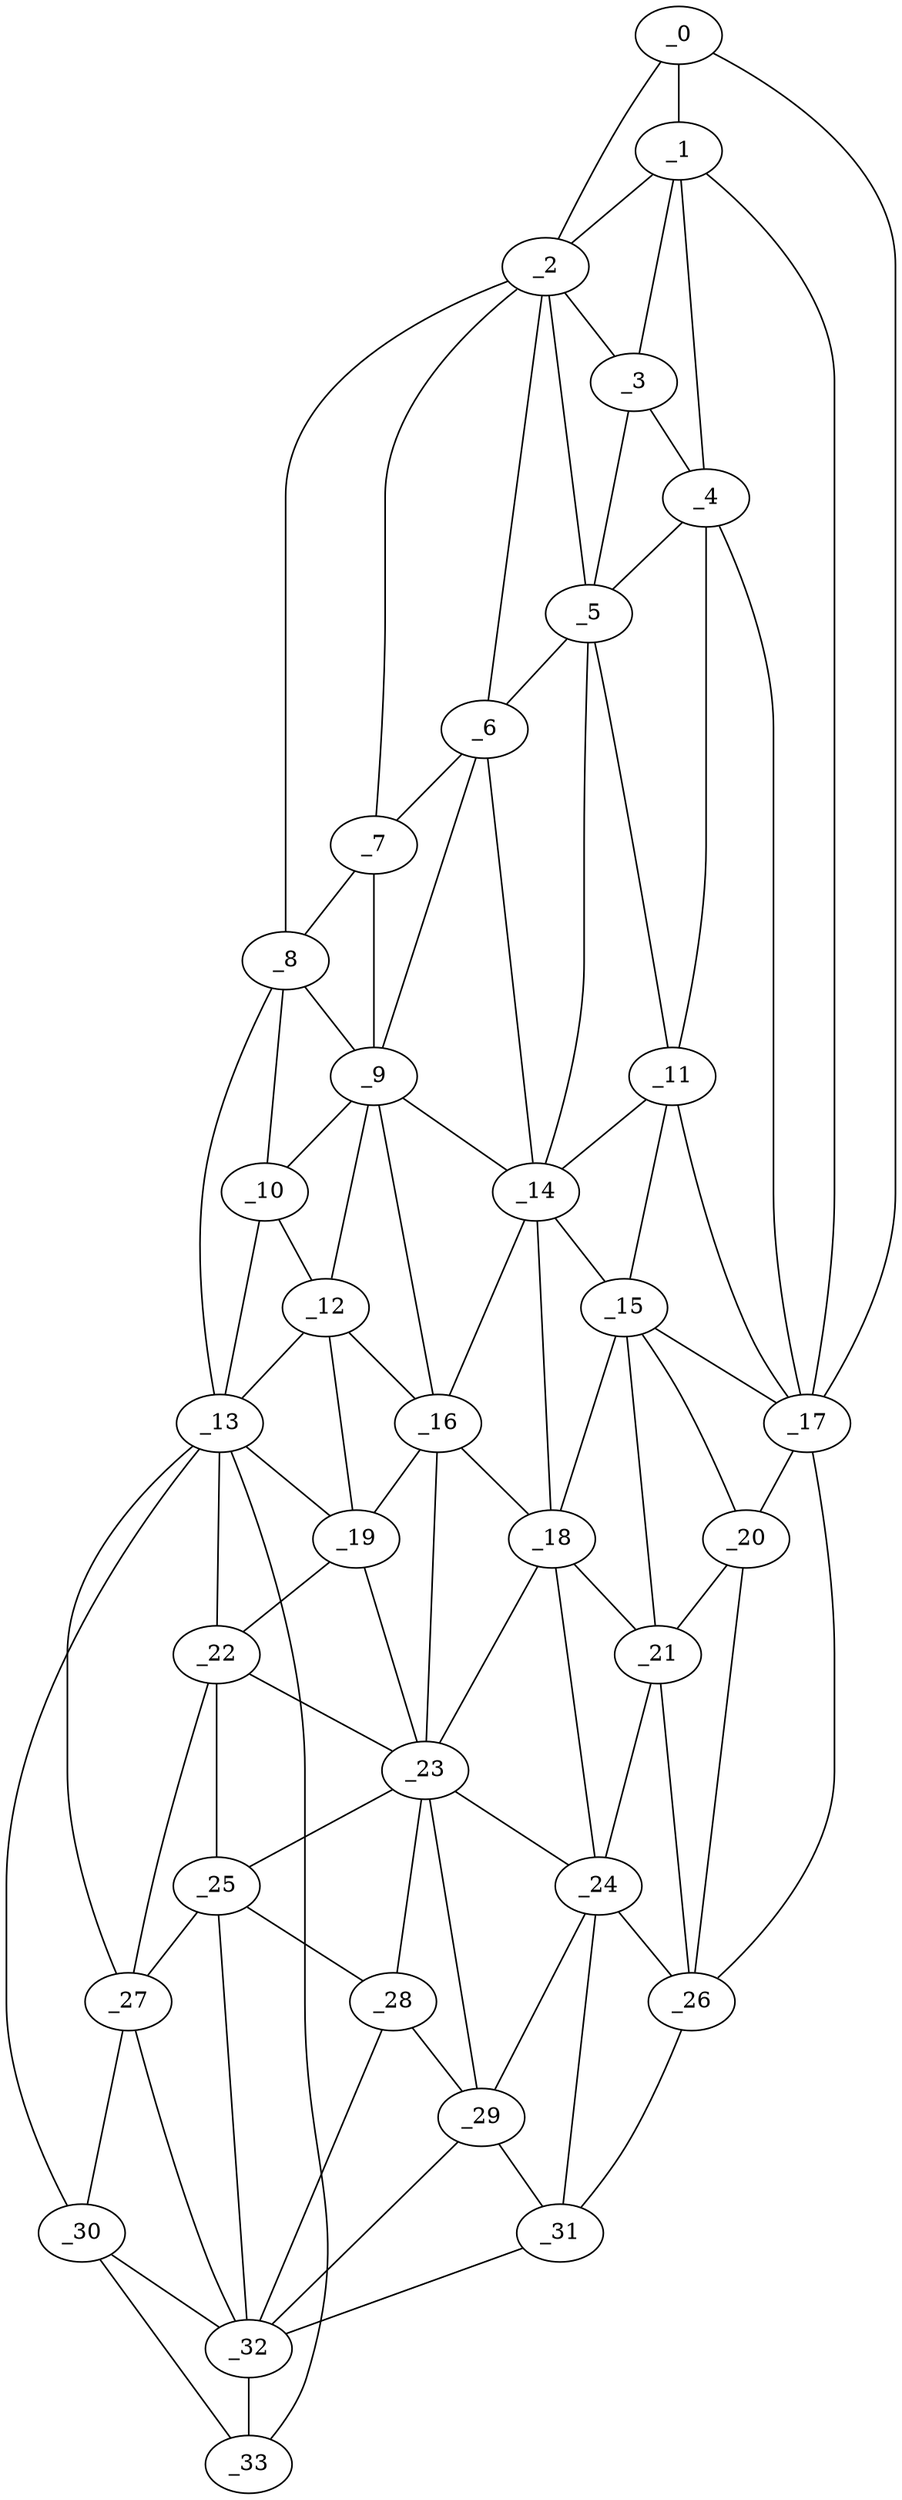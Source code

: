 graph "obj8__105.gxl" {
	_0	 [x=9,
		y=79];
	_1	 [x=22,
		y=74];
	_0 -- _1	 [valence=2];
	_2	 [x=23,
		y=57];
	_0 -- _2	 [valence=1];
	_17	 [x=79,
		y=105];
	_0 -- _17	 [valence=1];
	_1 -- _2	 [valence=2];
	_3	 [x=26,
		y=72];
	_1 -- _3	 [valence=2];
	_4	 [x=31,
		y=72];
	_1 -- _4	 [valence=2];
	_1 -- _17	 [valence=1];
	_2 -- _3	 [valence=1];
	_5	 [x=34,
		y=58];
	_2 -- _5	 [valence=2];
	_6	 [x=38,
		y=45];
	_2 -- _6	 [valence=1];
	_7	 [x=42,
		y=35];
	_2 -- _7	 [valence=2];
	_8	 [x=44,
		y=29];
	_2 -- _8	 [valence=1];
	_3 -- _4	 [valence=1];
	_3 -- _5	 [valence=2];
	_4 -- _5	 [valence=2];
	_11	 [x=59,
		y=76];
	_4 -- _11	 [valence=1];
	_4 -- _17	 [valence=1];
	_5 -- _6	 [valence=2];
	_5 -- _11	 [valence=2];
	_14	 [x=68,
		y=61];
	_5 -- _14	 [valence=2];
	_6 -- _7	 [valence=2];
	_9	 [x=53,
		y=33];
	_6 -- _9	 [valence=1];
	_6 -- _14	 [valence=1];
	_7 -- _8	 [valence=2];
	_7 -- _9	 [valence=2];
	_8 -- _9	 [valence=2];
	_10	 [x=56,
		y=26];
	_8 -- _10	 [valence=1];
	_13	 [x=63,
		y=24];
	_8 -- _13	 [valence=1];
	_9 -- _10	 [valence=2];
	_12	 [x=61,
		y=32];
	_9 -- _12	 [valence=1];
	_9 -- _14	 [valence=2];
	_16	 [x=74,
		y=48];
	_9 -- _16	 [valence=1];
	_10 -- _12	 [valence=2];
	_10 -- _13	 [valence=1];
	_11 -- _14	 [valence=1];
	_15	 [x=73,
		y=88];
	_11 -- _15	 [valence=1];
	_11 -- _17	 [valence=2];
	_12 -- _13	 [valence=1];
	_12 -- _16	 [valence=1];
	_19	 [x=83,
		y=34];
	_12 -- _19	 [valence=2];
	_13 -- _19	 [valence=1];
	_22	 [x=93,
		y=34];
	_13 -- _22	 [valence=2];
	_27	 [x=107,
		y=30];
	_13 -- _27	 [valence=2];
	_30	 [x=112,
		y=29];
	_13 -- _30	 [valence=1];
	_33	 [x=122,
		y=30];
	_13 -- _33	 [valence=1];
	_14 -- _15	 [valence=2];
	_14 -- _16	 [valence=2];
	_18	 [x=81,
		y=60];
	_14 -- _18	 [valence=1];
	_15 -- _17	 [valence=1];
	_15 -- _18	 [valence=2];
	_20	 [x=88,
		y=92];
	_15 -- _20	 [valence=1];
	_21	 [x=90,
		y=81];
	_15 -- _21	 [valence=1];
	_16 -- _18	 [valence=1];
	_16 -- _19	 [valence=2];
	_23	 [x=96,
		y=54];
	_16 -- _23	 [valence=1];
	_17 -- _20	 [valence=2];
	_26	 [x=101,
		y=82];
	_17 -- _26	 [valence=1];
	_18 -- _21	 [valence=2];
	_18 -- _23	 [valence=2];
	_24	 [x=97,
		y=75];
	_18 -- _24	 [valence=2];
	_19 -- _22	 [valence=2];
	_19 -- _23	 [valence=2];
	_20 -- _21	 [valence=2];
	_20 -- _26	 [valence=1];
	_21 -- _24	 [valence=2];
	_21 -- _26	 [valence=2];
	_22 -- _23	 [valence=1];
	_25	 [x=100,
		y=41];
	_22 -- _25	 [valence=2];
	_22 -- _27	 [valence=2];
	_23 -- _24	 [valence=1];
	_23 -- _25	 [valence=2];
	_28	 [x=108,
		y=51];
	_23 -- _28	 [valence=2];
	_29	 [x=108,
		y=58];
	_23 -- _29	 [valence=1];
	_24 -- _26	 [valence=1];
	_24 -- _29	 [valence=2];
	_31	 [x=114,
		y=67];
	_24 -- _31	 [valence=2];
	_25 -- _27	 [valence=1];
	_25 -- _28	 [valence=2];
	_32	 [x=121,
		y=40];
	_25 -- _32	 [valence=2];
	_26 -- _31	 [valence=1];
	_27 -- _30	 [valence=2];
	_27 -- _32	 [valence=2];
	_28 -- _29	 [valence=2];
	_28 -- _32	 [valence=2];
	_29 -- _31	 [valence=1];
	_29 -- _32	 [valence=1];
	_30 -- _32	 [valence=1];
	_30 -- _33	 [valence=2];
	_31 -- _32	 [valence=1];
	_32 -- _33	 [valence=1];
}
